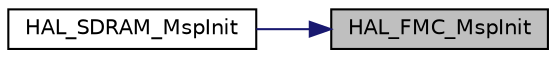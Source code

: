 digraph "HAL_FMC_MspInit"
{
 // LATEX_PDF_SIZE
  edge [fontname="Helvetica",fontsize="10",labelfontname="Helvetica",labelfontsize="10"];
  node [fontname="Helvetica",fontsize="10",shape=record];
  rankdir="RL";
  Node1 [label="HAL_FMC_MspInit",height=0.2,width=0.4,color="black", fillcolor="grey75", style="filled", fontcolor="black",tooltip=" "];
  Node1 -> Node2 [dir="back",color="midnightblue",fontsize="10",style="solid",fontname="Helvetica"];
  Node2 [label="HAL_SDRAM_MspInit",height=0.2,width=0.4,color="black", fillcolor="white", style="filled",URL="$fmc_8c.html#a6942dfa28d0fba63e5c010df1fa7d676",tooltip=" "];
}
